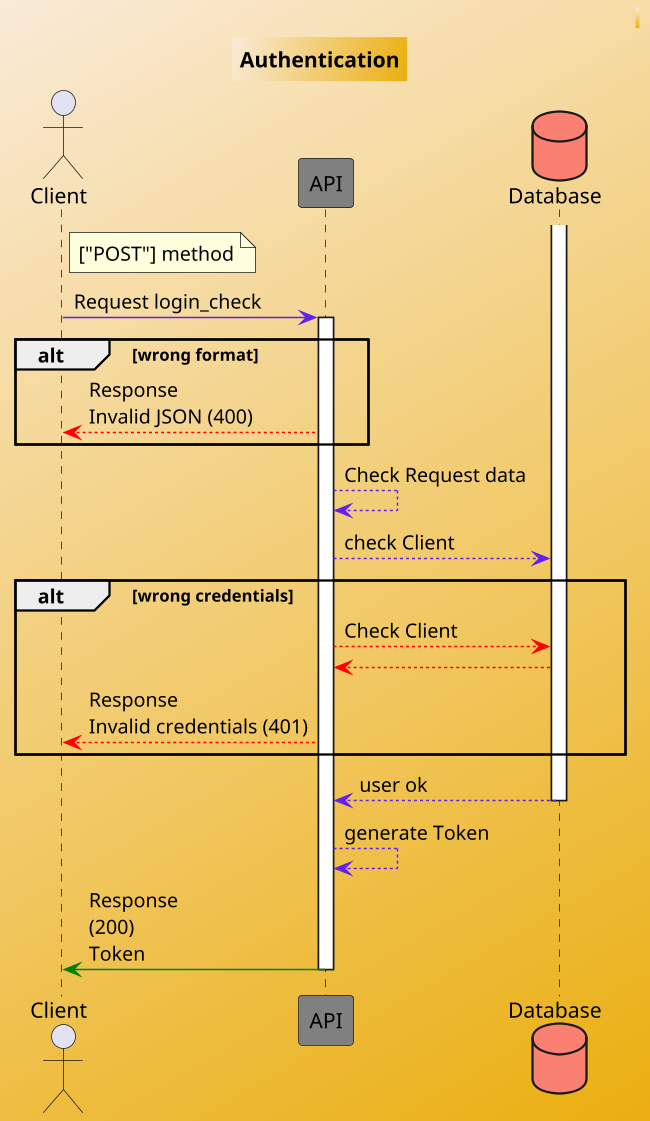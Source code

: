 @startuml
skinparam backgroundcolor AntiqueWhite/#EBAF10
scale 650 width

skinparam class {
    ArrowColor #631FF2
    BorderColor #DB2790
}

header ""

TITLE "Authentication"
actor Client as c
participant API as a #gray
database Database as d #salmon

note right of c: ["POST"] method
c -> a: Request login_check
activate a
alt wrong format
a --[#red]> c:Response\nInvalid JSON (400)
end
a --> a: Check Request data
a --> d: check Client
alt wrong credentials
a --[#red]> d: Check Client
d --[#red]> a
a -[#red]-> c: Response\nInvalid credentials (401)
end
activate d
d --> a: user ok
deactivate d
a --> a: generate Token
a -[#green]> c: Response\n(200)\nToken
deactivate a
@enduml